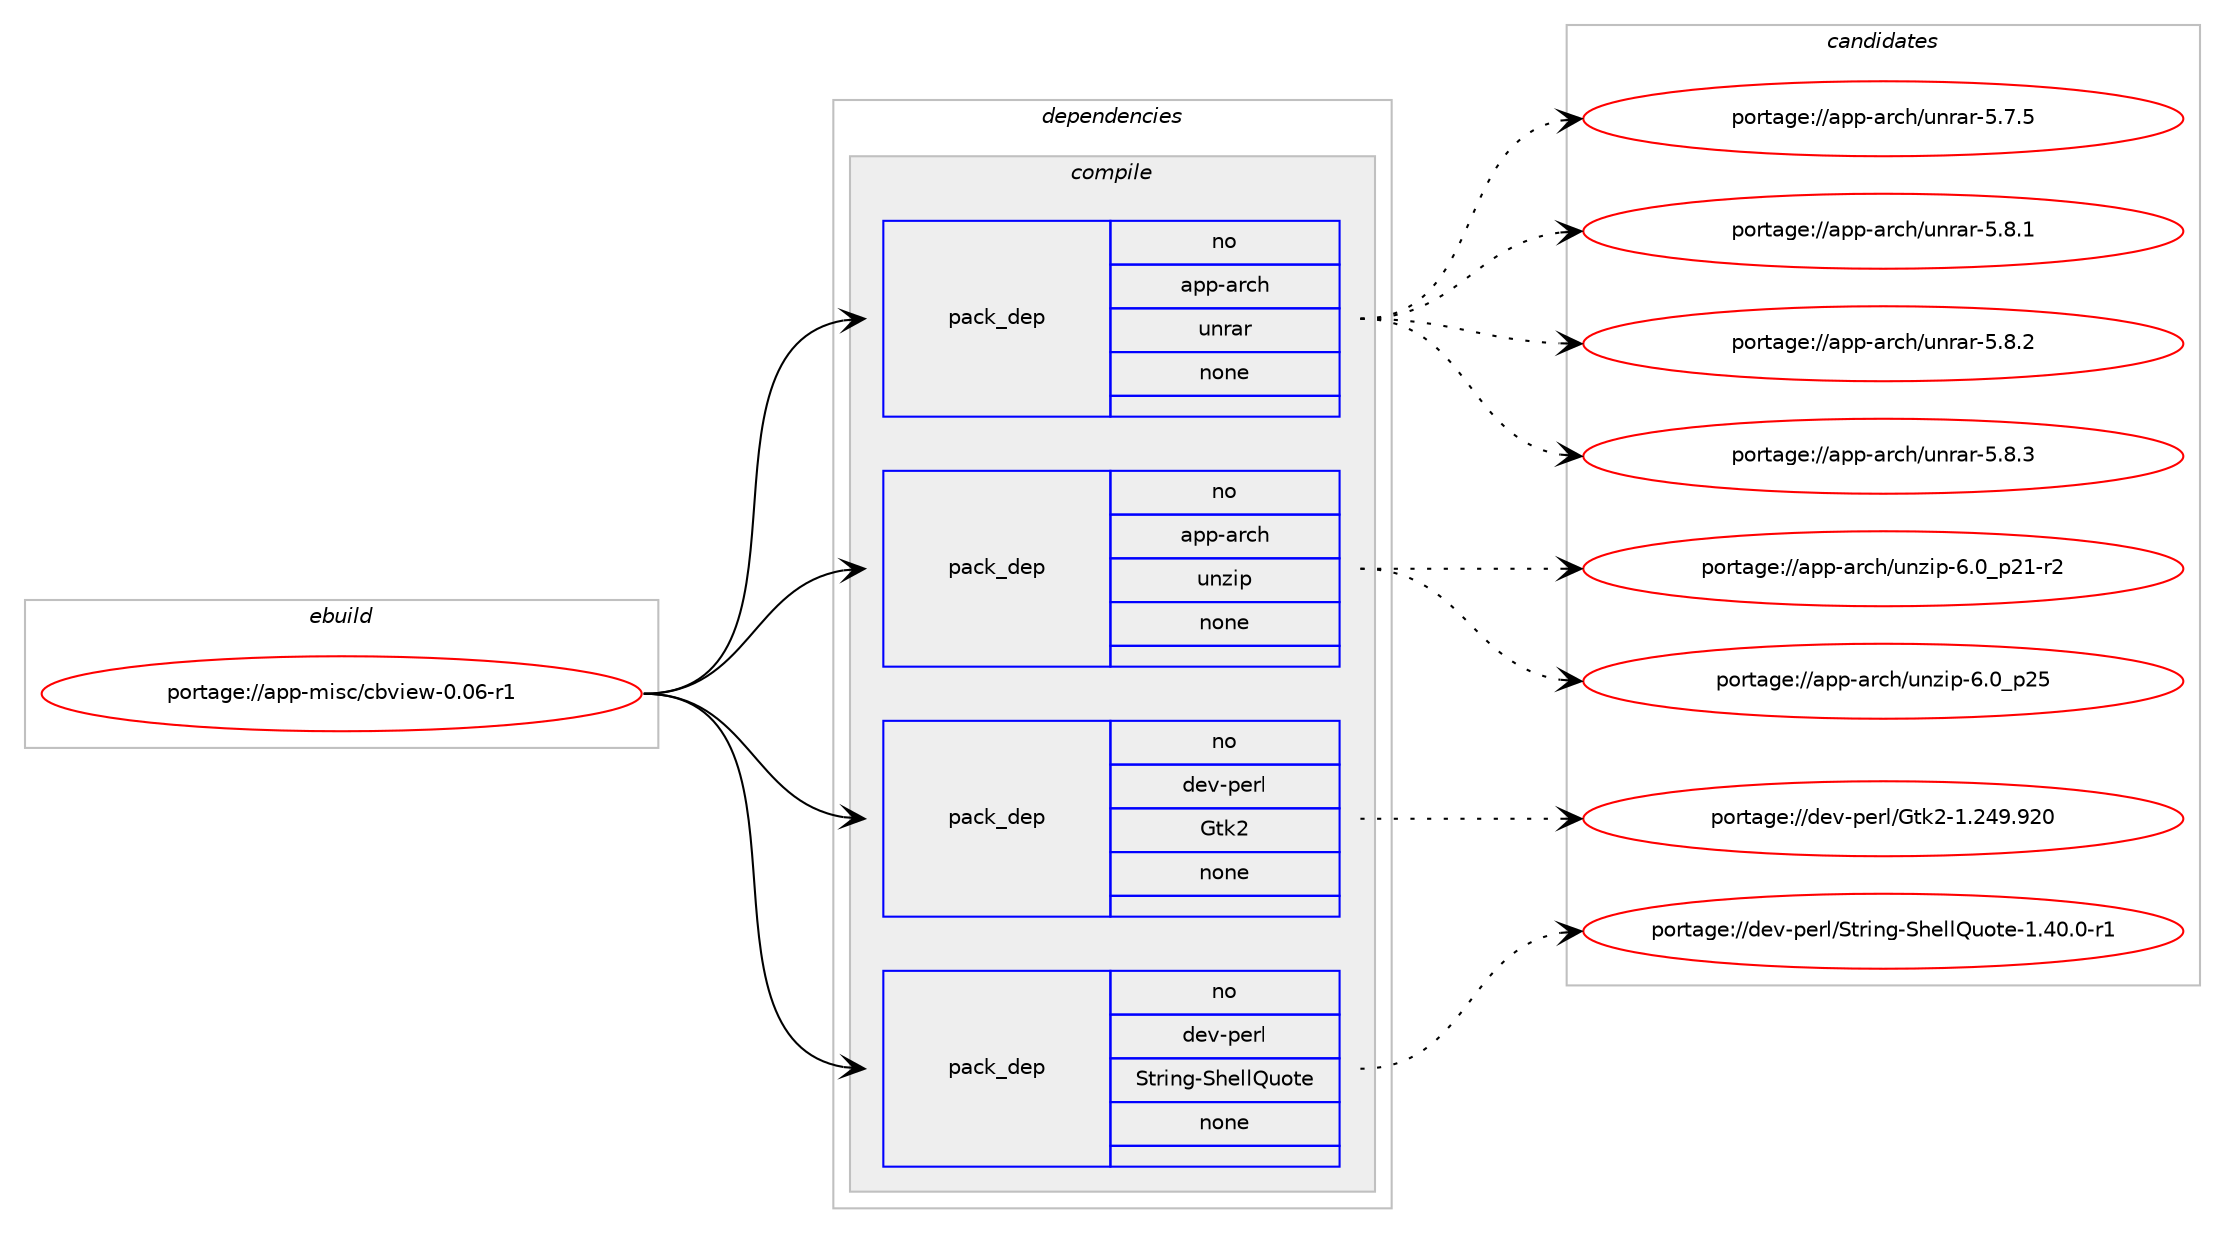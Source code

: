 digraph prolog {

# *************
# Graph options
# *************

newrank=true;
concentrate=true;
compound=true;
graph [rankdir=LR,fontname=Helvetica,fontsize=10,ranksep=1.5];#, ranksep=2.5, nodesep=0.2];
edge  [arrowhead=vee];
node  [fontname=Helvetica,fontsize=10];

# **********
# The ebuild
# **********

subgraph cluster_leftcol {
color=gray;
rank=same;
label=<<i>ebuild</i>>;
id [label="portage://app-misc/cbview-0.06-r1", color=red, width=4, href="../app-misc/cbview-0.06-r1.svg"];
}

# ****************
# The dependencies
# ****************

subgraph cluster_midcol {
color=gray;
label=<<i>dependencies</i>>;
subgraph cluster_compile {
fillcolor="#eeeeee";
style=filled;
label=<<i>compile</i>>;
subgraph pack24562 {
dependency33544 [label=<<TABLE BORDER="0" CELLBORDER="1" CELLSPACING="0" CELLPADDING="4" WIDTH="220"><TR><TD ROWSPAN="6" CELLPADDING="30">pack_dep</TD></TR><TR><TD WIDTH="110">no</TD></TR><TR><TD>app-arch</TD></TR><TR><TD>unrar</TD></TR><TR><TD>none</TD></TR><TR><TD></TD></TR></TABLE>>, shape=none, color=blue];
}
id:e -> dependency33544:w [weight=20,style="solid",arrowhead="vee"];
subgraph pack24563 {
dependency33545 [label=<<TABLE BORDER="0" CELLBORDER="1" CELLSPACING="0" CELLPADDING="4" WIDTH="220"><TR><TD ROWSPAN="6" CELLPADDING="30">pack_dep</TD></TR><TR><TD WIDTH="110">no</TD></TR><TR><TD>app-arch</TD></TR><TR><TD>unzip</TD></TR><TR><TD>none</TD></TR><TR><TD></TD></TR></TABLE>>, shape=none, color=blue];
}
id:e -> dependency33545:w [weight=20,style="solid",arrowhead="vee"];
subgraph pack24564 {
dependency33546 [label=<<TABLE BORDER="0" CELLBORDER="1" CELLSPACING="0" CELLPADDING="4" WIDTH="220"><TR><TD ROWSPAN="6" CELLPADDING="30">pack_dep</TD></TR><TR><TD WIDTH="110">no</TD></TR><TR><TD>dev-perl</TD></TR><TR><TD>Gtk2</TD></TR><TR><TD>none</TD></TR><TR><TD></TD></TR></TABLE>>, shape=none, color=blue];
}
id:e -> dependency33546:w [weight=20,style="solid",arrowhead="vee"];
subgraph pack24565 {
dependency33547 [label=<<TABLE BORDER="0" CELLBORDER="1" CELLSPACING="0" CELLPADDING="4" WIDTH="220"><TR><TD ROWSPAN="6" CELLPADDING="30">pack_dep</TD></TR><TR><TD WIDTH="110">no</TD></TR><TR><TD>dev-perl</TD></TR><TR><TD>String-ShellQuote</TD></TR><TR><TD>none</TD></TR><TR><TD></TD></TR></TABLE>>, shape=none, color=blue];
}
id:e -> dependency33547:w [weight=20,style="solid",arrowhead="vee"];
}
subgraph cluster_compileandrun {
fillcolor="#eeeeee";
style=filled;
label=<<i>compile and run</i>>;
}
subgraph cluster_run {
fillcolor="#eeeeee";
style=filled;
label=<<i>run</i>>;
}
}

# **************
# The candidates
# **************

subgraph cluster_choices {
rank=same;
color=gray;
label=<<i>candidates</i>>;

subgraph choice24562 {
color=black;
nodesep=1;
choiceportage971121124597114991044711711011497114455346554653 [label="portage://app-arch/unrar-5.7.5", color=red, width=4,href="../app-arch/unrar-5.7.5.svg"];
choiceportage971121124597114991044711711011497114455346564649 [label="portage://app-arch/unrar-5.8.1", color=red, width=4,href="../app-arch/unrar-5.8.1.svg"];
choiceportage971121124597114991044711711011497114455346564650 [label="portage://app-arch/unrar-5.8.2", color=red, width=4,href="../app-arch/unrar-5.8.2.svg"];
choiceportage971121124597114991044711711011497114455346564651 [label="portage://app-arch/unrar-5.8.3", color=red, width=4,href="../app-arch/unrar-5.8.3.svg"];
dependency33544:e -> choiceportage971121124597114991044711711011497114455346554653:w [style=dotted,weight="100"];
dependency33544:e -> choiceportage971121124597114991044711711011497114455346564649:w [style=dotted,weight="100"];
dependency33544:e -> choiceportage971121124597114991044711711011497114455346564650:w [style=dotted,weight="100"];
dependency33544:e -> choiceportage971121124597114991044711711011497114455346564651:w [style=dotted,weight="100"];
}
subgraph choice24563 {
color=black;
nodesep=1;
choiceportage9711211245971149910447117110122105112455446489511250494511450 [label="portage://app-arch/unzip-6.0_p21-r2", color=red, width=4,href="../app-arch/unzip-6.0_p21-r2.svg"];
choiceportage971121124597114991044711711012210511245544648951125053 [label="portage://app-arch/unzip-6.0_p25", color=red, width=4,href="../app-arch/unzip-6.0_p25.svg"];
dependency33545:e -> choiceportage9711211245971149910447117110122105112455446489511250494511450:w [style=dotted,weight="100"];
dependency33545:e -> choiceportage971121124597114991044711711012210511245544648951125053:w [style=dotted,weight="100"];
}
subgraph choice24564 {
color=black;
nodesep=1;
choiceportage1001011184511210111410847711161075045494650525746575048 [label="portage://dev-perl/Gtk2-1.249.920", color=red, width=4,href="../dev-perl/Gtk2-1.249.920.svg"];
dependency33546:e -> choiceportage1001011184511210111410847711161075045494650525746575048:w [style=dotted,weight="100"];
}
subgraph choice24565 {
color=black;
nodesep=1;
choiceportage100101118451121011141084783116114105110103458310410110810881117111116101454946524846484511449 [label="portage://dev-perl/String-ShellQuote-1.40.0-r1", color=red, width=4,href="../dev-perl/String-ShellQuote-1.40.0-r1.svg"];
dependency33547:e -> choiceportage100101118451121011141084783116114105110103458310410110810881117111116101454946524846484511449:w [style=dotted,weight="100"];
}
}

}
